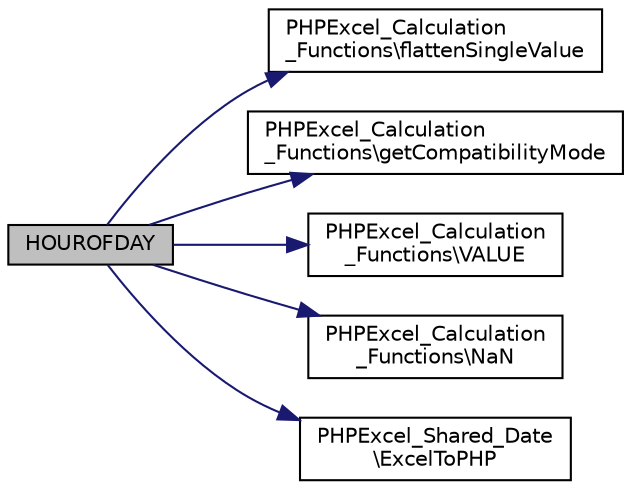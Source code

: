 digraph "HOUROFDAY"
{
  edge [fontname="Helvetica",fontsize="10",labelfontname="Helvetica",labelfontsize="10"];
  node [fontname="Helvetica",fontsize="10",shape=record];
  rankdir="LR";
  Node92 [label="HOUROFDAY",height=0.2,width=0.4,color="black", fillcolor="grey75", style="filled", fontcolor="black"];
  Node92 -> Node93 [color="midnightblue",fontsize="10",style="solid",fontname="Helvetica"];
  Node93 [label="PHPExcel_Calculation\l_Functions\\flattenSingleValue",height=0.2,width=0.4,color="black", fillcolor="white", style="filled",URL="$class_p_h_p_excel___calculation___functions.html#acaf2a2e8a02edcc96314474aa06d8550"];
  Node92 -> Node94 [color="midnightblue",fontsize="10",style="solid",fontname="Helvetica"];
  Node94 [label="PHPExcel_Calculation\l_Functions\\getCompatibilityMode",height=0.2,width=0.4,color="black", fillcolor="white", style="filled",URL="$class_p_h_p_excel___calculation___functions.html#a90371057b06045a2318f8e85c3115e88"];
  Node92 -> Node95 [color="midnightblue",fontsize="10",style="solid",fontname="Helvetica"];
  Node95 [label="PHPExcel_Calculation\l_Functions\\VALUE",height=0.2,width=0.4,color="black", fillcolor="white", style="filled",URL="$class_p_h_p_excel___calculation___functions.html#a2cc495b625ec296fd11527f968a37698"];
  Node92 -> Node96 [color="midnightblue",fontsize="10",style="solid",fontname="Helvetica"];
  Node96 [label="PHPExcel_Calculation\l_Functions\\NaN",height=0.2,width=0.4,color="black", fillcolor="white", style="filled",URL="$class_p_h_p_excel___calculation___functions.html#ad35ef66aa71a12a3f978b34c0e595a89"];
  Node92 -> Node97 [color="midnightblue",fontsize="10",style="solid",fontname="Helvetica"];
  Node97 [label="PHPExcel_Shared_Date\l\\ExcelToPHP",height=0.2,width=0.4,color="black", fillcolor="white", style="filled",URL="$class_p_h_p_excel___shared___date.html#ab3a3b4e49c69828f06866f2e2fbf0fc9"];
}
